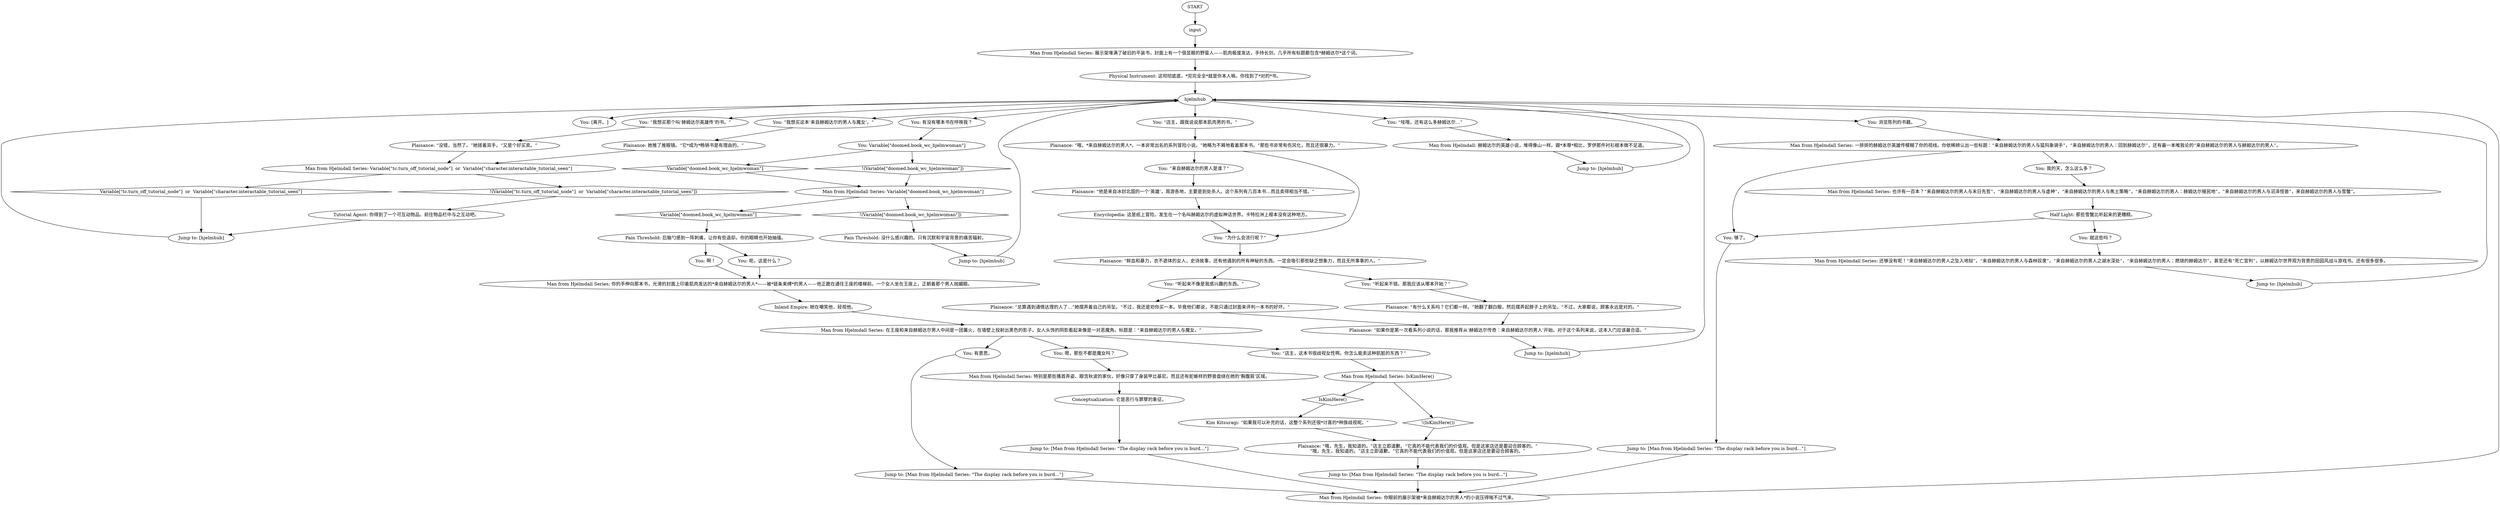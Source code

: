 # BOOKSTORE / HJELMSERIES
# A shelf full of Hjelmdall books. There are so many.
# ==================================================
digraph G {
	  0 [label="START"];
	  1 [label="input"];
	  2 [label="Man from Hjelmdall Series: 也许有一百本？“来自赫姆达尔的男人与末日先哲”，“来自赫姆达尔的男人与虚神”，“来自赫姆达尔的男人与焦土策略”，“来自赫姆达尔的男人：赫姆达尔殖民地”，“来自赫姆达尔的男人与沼泽怪兽”，来自赫姆达尔的男人与雪蟹”。"];
	  3 [label="You: “哇哦，还有这么多赫姆达尔…”"];
	  4 [label="Plaisance: 她推了推眼镜。“它*成为*畅销书是有理由的。”"];
	  5 [label="Man from Hjelmdall Series: IsKimHere()"];
	  6 [label="IsKimHere()", shape=diamond];
	  7 [label="!(IsKimHere())", shape=diamond];
	  8 [label="You: “听起来不像是我感兴趣的东西。”"];
	  9 [label="You: [离开。]"];
	  10 [label="You: “店主，跟我说说那本肌肉男的书。”"];
	  11 [label="Plaisance: “有什么关系吗？它们都一样。”她翻了翻白眼，然后摆弄起脖子上的吊坠。“不过，大家都说，顾客永远是对的。”"];
	  12 [label="You: “来自赫姆达尔的男人是谁？”"];
	  13 [label="Plaisance: “他是来自冰封北国的一个‘英雄’，周游各地，主要是到处杀人。这个系列有几百本书…而且卖得相当不错。”"];
	  14 [label="Jump to: [Man from Hjelmdall Series: \"The display rack before you is burd...\"]"];
	  15 [label="You: 就这些吗？"];
	  16 [label="You: 嗯，那些不都是魔女吗？"];
	  17 [label="Encyclopedia: 这是纸上冒险。发生在一个名叫赫姆达尔的虚拟神话世界。卡特拉洲上根本没有这种地方。"];
	  18 [label="You: “店主，这本书很歧视女性啊。你怎么能卖这种肮脏的东西？”"];
	  19 [label="Man from Hjelmdall Series: Variable[\"doomed.book_wc_hjelmwoman\"]"];
	  20 [label="Variable[\"doomed.book_wc_hjelmwoman\"]", shape=diamond];
	  21 [label="!(Variable[\"doomed.book_wc_hjelmwoman\"])", shape=diamond];
	  22 [label="You: 够了。"];
	  23 [label="You: 呃，这是什么？"];
	  24 [label="You: 有意思。"];
	  25 [label="hjelmhub"];
	  26 [label="Plaisance: “总算遇到通情达理的人了…”她摆弄着自己的吊坠。“不过，我还是劝你买一本。毕竟他们都说，不能只通过封面来评判一本书的好坏。”"];
	  27 [label="Jump to: [Man from Hjelmdall Series: \"The display rack before you is burd...\"]"];
	  28 [label="Jump to: [hjelmhub]"];
	  29 [label="You: 啊！"];
	  30 [label="Jump to: [hjelmhub]"];
	  31 [label="Man from Hjelmdall: 赫姆达尔的英雄小说，堆得像山一样。跟*本尊*相比，罗伊那件衬衫根本微不足道。"];
	  32 [label="Man from Hjelmdall Series: 展示架堆满了破旧的平装书，封面上有一个很显眼的野蛮人——肌肉极度发达，手持长剑。几乎所有标题都包含*赫姆达尔*这个词。"];
	  33 [label="You: “我想买那个叫‘赫姆达尔英雄传’的书。”"];
	  34 [label="Man from Hjelmdall Series: 还够没有呢！“来自赫姆达尔的男人之坠入地狱”，“来自赫姆达尔的男人与森林奴隶”，“来自赫姆达尔的男人之湖水深处”，“来自赫姆达尔的男人：燃烧的赫姆达尔”。甚至还有“死亡宣判”，以赫姆达尔世界观为背景的田园风战斗游戏书。还有很多很多。"];
	  35 [label="Man from Hjelmdall Series: 在王座和来自赫姆达尔男人中间是一团篝火，在墙壁上投射出黑色的影子。女人头饰的阴影看起来像是一对恶魔角。标题是：“来自赫姆达尔的男人与魔女。”"];
	  36 [label="You: 我的天，怎么这么多？"];
	  37 [label="Inland Empire: 她在嘲笑他，轻视他。"];
	  38 [label="Man from Hjelmdall Series: Variable[\"tc.turn_off_tutorial_node\"]  or  Variable[\"character.interactable_tutorial_seen\"]"];
	  39 [label="Variable[\"tc.turn_off_tutorial_node\"]  or  Variable[\"character.interactable_tutorial_seen\"]", shape=diamond];
	  40 [label="!(Variable[\"tc.turn_off_tutorial_node\"]  or  Variable[\"character.interactable_tutorial_seen\"])", shape=diamond];
	  41 [label="Physical Instrument: 这彻彻底底，*完完全全*就是你本人嘛。你找到了*对的*书。"];
	  42 [label="Kim Kitsuragi: “如果我可以补充的话，这整个系列还很*讨喜的*种族歧视呢。”"];
	  43 [label="Pain Threshold: 没什么感兴趣的。只有沉默和宇宙背景的痛苦辐射。"];
	  44 [label="Man from Hjelmdall Series: 你的手伸向那本书，光滑的封面上印着肌肉发达的*来自赫姆达尔的男人*——被*链条束缚*的男人——他正跪在通往王座的楼梯前。一个女人坐在王座上，正朝着那个男人抛媚眼。"];
	  45 [label="Plaisance: “哦，先生，我知道的。”店主立即道歉。“它真的不能代表我们的价值观。但是这家店还是要迎合顾客的。”\n“哦，先生，我知道的。”店主立即道歉。“它真的不能代表我们的价值观。但是这家店还是要迎合顾客的。”"];
	  46 [label="You: 有没有哪本书在呼唤我？"];
	  47 [label="You: Variable[\"doomed.book_wc_hjelmwoman\"]"];
	  48 [label="Variable[\"doomed.book_wc_hjelmwoman\"]", shape=diamond];
	  49 [label="!(Variable[\"doomed.book_wc_hjelmwoman\"])", shape=diamond];
	  50 [label="Man from Hjelmdall Series: 一排排的赫姆达尔英雄传模糊了你的视线。你依稀辨认出一些标题：“来自赫姆达尔的男人与猛犸象骑手”，“来自赫姆达尔的男人：回到赫姆达尔”，还有最一本唯我论的“来自赫姆达尔的男人与赫姆达尔的男人”。"];
	  51 [label="Half Light: 那些雪蟹比听起来的更糟糕。"];
	  52 [label="Conceptualization: 它是恶行与罪孽的象征。"];
	  53 [label="Jump to: [Man from Hjelmdall Series: \"The display rack before you is burd...\"]"];
	  55 [label="Man from Hjelmdall Series: 你眼前的展示架被*来自赫姆达尔的男人*的小说压得喘不过气来。"];
	  56 [label="You: 浏览陈列的书籍。"];
	  57 [label="You: “我想买这本‘来自赫姆达尔的男人与魔女’。”"];
	  58 [label="Plaisance: “哦，*来自赫姆达尔的男人*。一本非常出名的系列冒险小说。”她略为不屑地看着那本书。“那些书非常有伤风化，而且还很暴力。”"];
	  59 [label="Pain Threshold: 后脑勺感到一阵刺痛，让你有些退却。你的眼睛也开始抽搐。"];
	  60 [label="Plaisance: “没错，当然了。”她搓着双手。“又是个好买卖。”"];
	  61 [label="Jump to: [hjelmhub]"];
	  62 [label="Jump to: [Man from Hjelmdall Series: \"The display rack before you is burd...\"]"];
	  63 [label="Jump to: [hjelmhub]"];
	  64 [label="You: “听起来不错。那我应该从哪本开始？”"];
	  65 [label="Plaisance: “如果你是第一次看系列小说的话，那我推荐从‘赫姆达尔传奇：来自赫姆达尔的男人’开始。对于这个系列来说，这本入门应该最合适。”"];
	  66 [label="Tutorial Agent: 你得到了一个可互动物品。前往物品栏中与之互动吧。"];
	  67 [label="Jump to: [hjelmhub]"];
	  68 [label="Plaisance: “鲜血和暴力，衣不遮体的女人，史诗故事，还有他遇到的所有神秘的东西。一定会吸引那些缺乏想象力，而且无所事事的人。”"];
	  69 [label="You: “为什么会流行呢？”"];
	  70 [label="Man from Hjelmdall Series: 特别是那些搔首弄姿、眼含秋波的家伙，好像只穿了身装甲比基尼。而且还有蛇蜥样的野兽盘绕在她的‘胸腹肩’区域。"];
	  0 -> 1
	  1 -> 32
	  2 -> 51
	  3 -> 31
	  4 -> 38
	  5 -> 6
	  5 -> 7
	  6 -> 42
	  7 -> 45
	  8 -> 26
	  10 -> 58
	  11 -> 65
	  12 -> 13
	  13 -> 17
	  14 -> 55
	  15 -> 34
	  16 -> 70
	  17 -> 69
	  18 -> 5
	  19 -> 20
	  19 -> 21
	  20 -> 59
	  21 -> 43
	  22 -> 27
	  23 -> 44
	  24 -> 53
	  25 -> 33
	  25 -> 3
	  25 -> 9
	  25 -> 10
	  25 -> 46
	  25 -> 56
	  25 -> 57
	  26 -> 65
	  27 -> 55
	  28 -> 25
	  29 -> 44
	  30 -> 25
	  31 -> 67
	  32 -> 41
	  33 -> 60
	  34 -> 28
	  35 -> 16
	  35 -> 24
	  35 -> 18
	  36 -> 2
	  37 -> 35
	  38 -> 40
	  38 -> 39
	  39 -> 63
	  40 -> 66
	  41 -> 25
	  42 -> 45
	  43 -> 61
	  44 -> 37
	  45 -> 14
	  46 -> 47
	  47 -> 48
	  47 -> 49
	  48 -> 19
	  49 -> 19
	  50 -> 36
	  50 -> 22
	  51 -> 22
	  51 -> 15
	  52 -> 62
	  53 -> 55
	  55 -> 25
	  56 -> 50
	  57 -> 4
	  58 -> 12
	  58 -> 69
	  59 -> 29
	  59 -> 23
	  60 -> 38
	  61 -> 25
	  62 -> 55
	  63 -> 25
	  64 -> 11
	  65 -> 30
	  66 -> 63
	  67 -> 25
	  68 -> 64
	  68 -> 8
	  69 -> 68
	  70 -> 52
}

